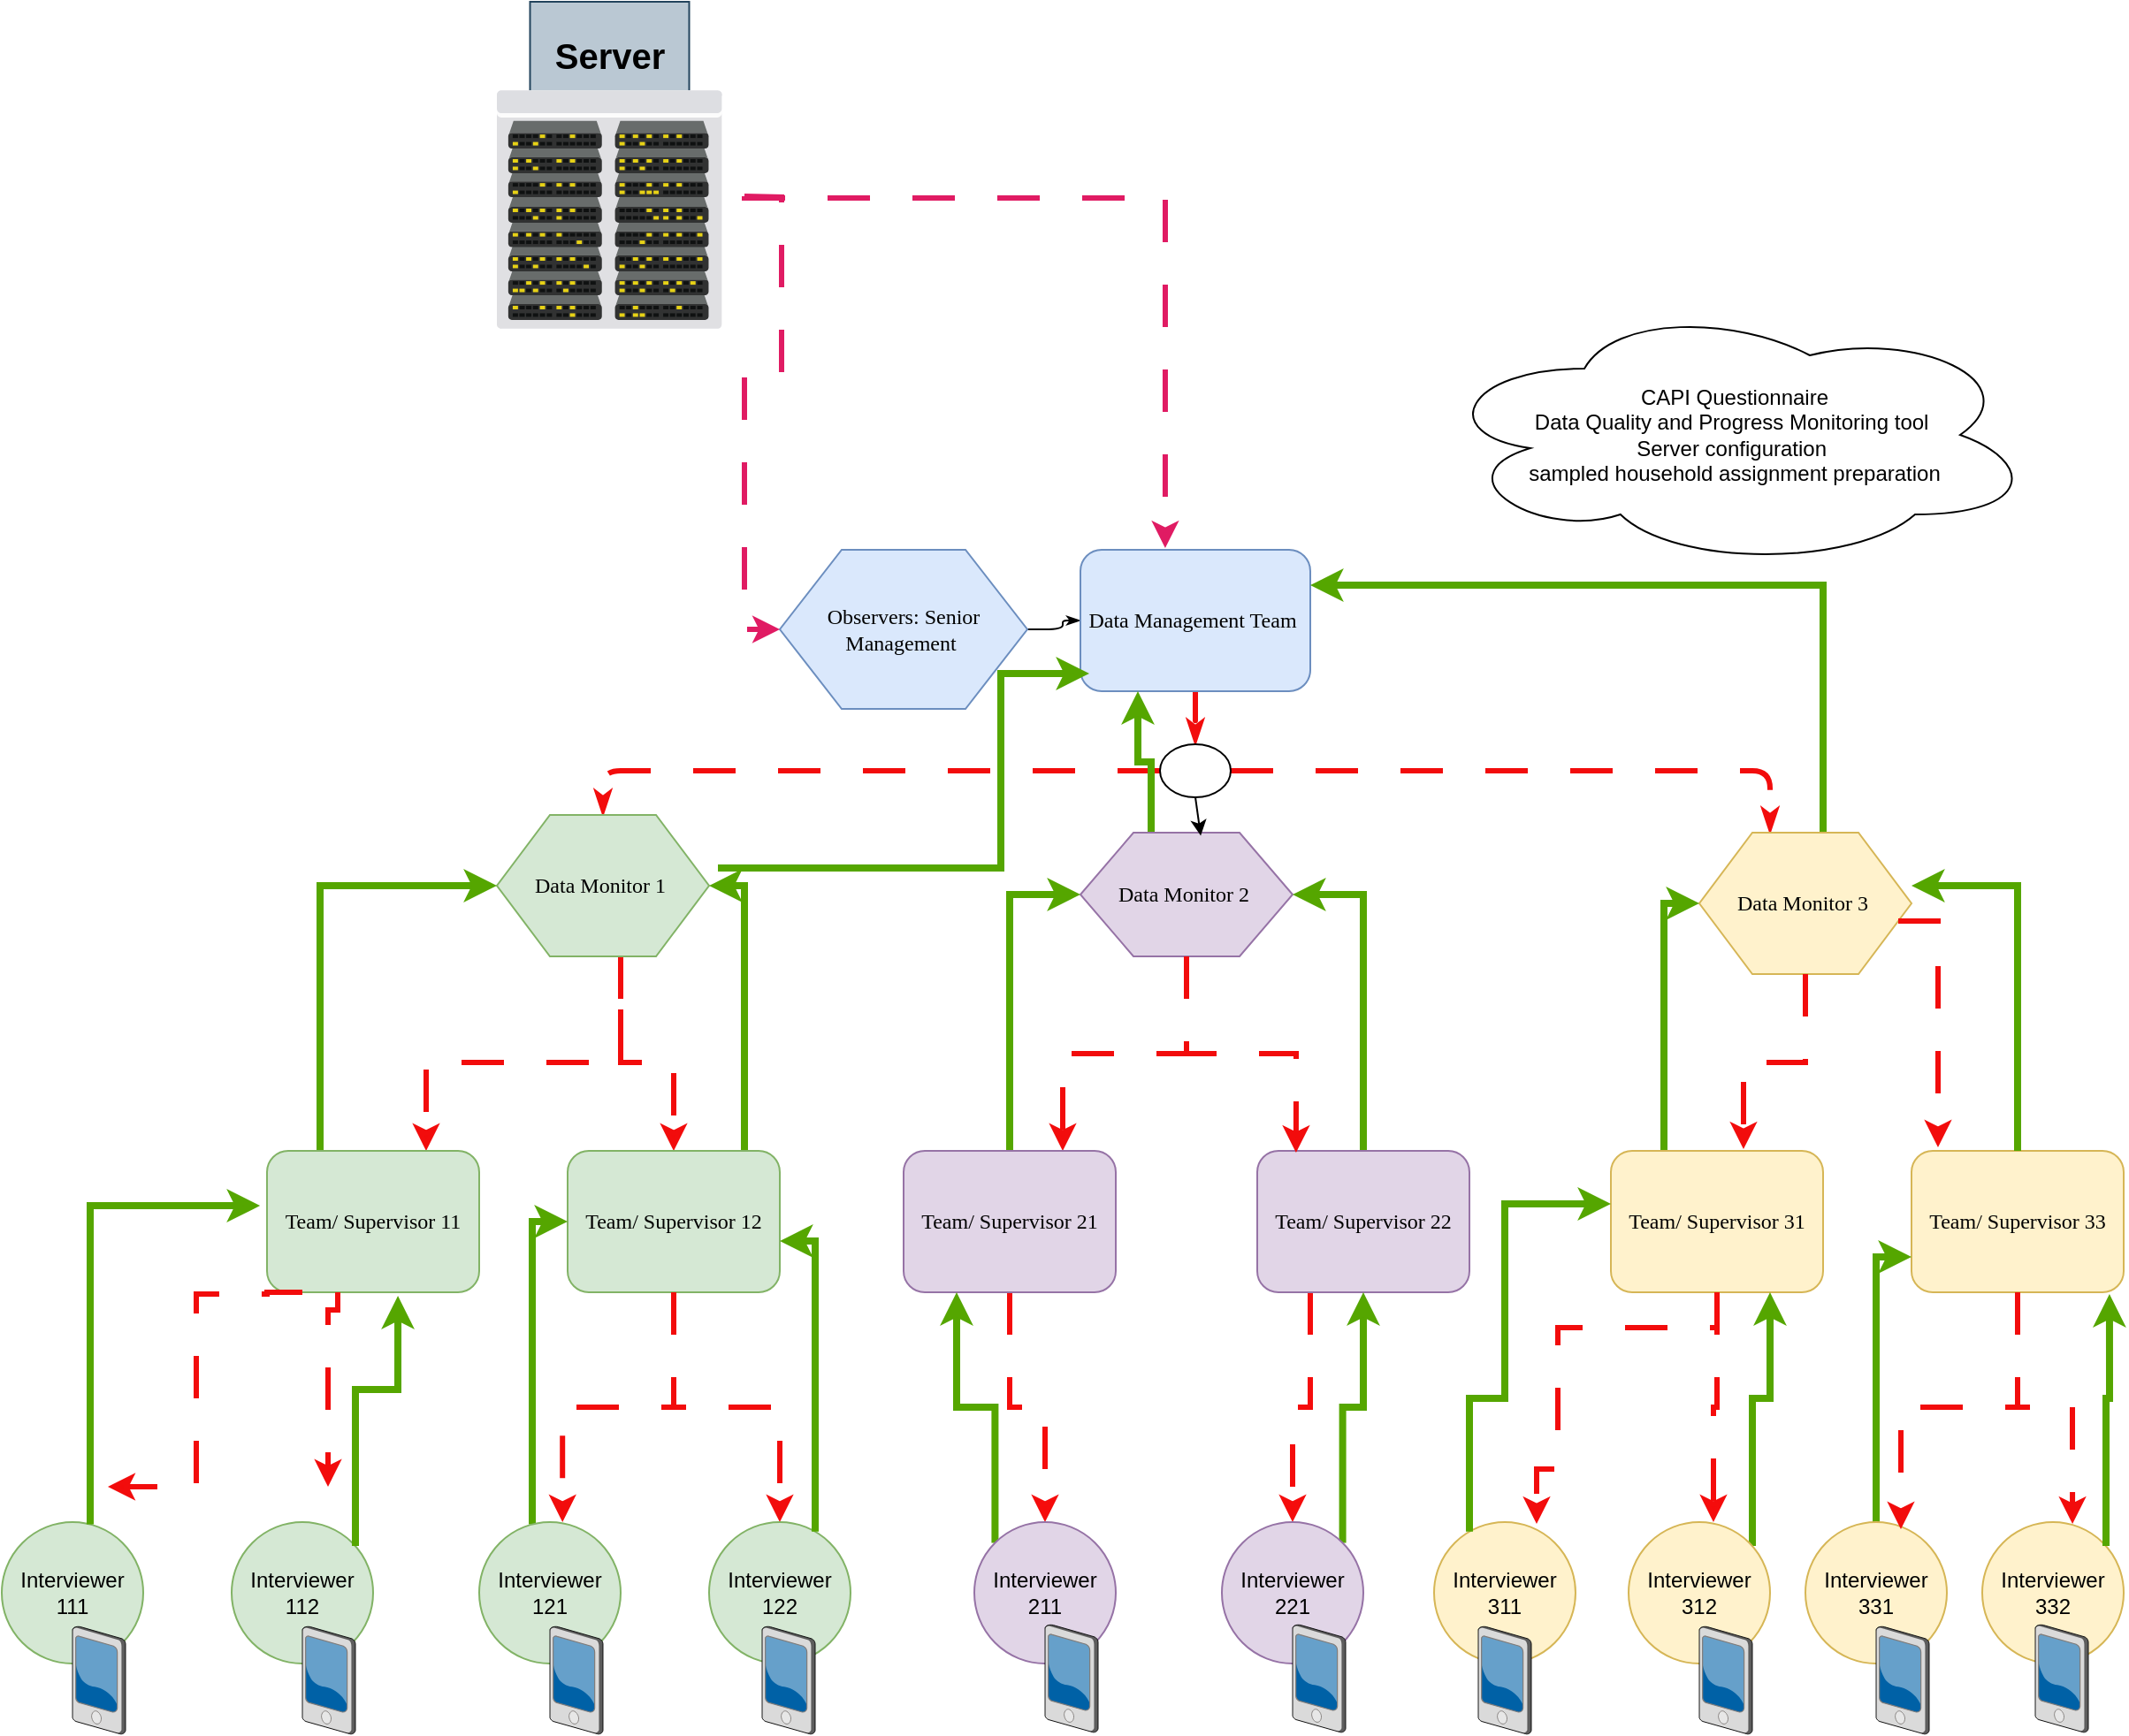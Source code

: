 <mxfile version="24.8.4">
  <diagram name="Page-1" id="8ce9d11a-91a2-4d17-14d8-a56ed91bf033">
    <mxGraphModel dx="2534" dy="1588" grid="1" gridSize="10" guides="1" tooltips="1" connect="1" arrows="1" fold="1" page="1" pageScale="1" pageWidth="1100" pageHeight="850" background="none" math="0" shadow="0">
      <root>
        <mxCell id="0" />
        <mxCell id="1" parent="0" />
        <mxCell id="17ea667e15c223fc-28" style="edgeStyle=orthogonalEdgeStyle;rounded=1;html=1;labelBackgroundColor=none;startArrow=none;startFill=0;startSize=5;endArrow=classicThin;endFill=1;endSize=5;jettySize=auto;orthogonalLoop=1;strokeWidth=1;fontFamily=Verdana;fontSize=8" parent="1" source="17ea667e15c223fc-1" target="17ea667e15c223fc-2" edge="1">
          <mxGeometry relative="1" as="geometry" />
        </mxCell>
        <mxCell id="17ea667e15c223fc-1" value="Observers: Senior Management&amp;nbsp;" style="shape=hexagon;perimeter=hexagonPerimeter;whiteSpace=wrap;html=1;rounded=0;shadow=0;labelBackgroundColor=none;strokeWidth=1;fontFamily=Verdana;fontSize=12;align=center;fillColor=#dae8fc;strokeColor=#6c8ebf;" parent="1" vertex="1">
          <mxGeometry x="330" y="180" width="140" height="90" as="geometry" />
        </mxCell>
        <mxCell id="17ea667e15c223fc-29" style="edgeStyle=orthogonalEdgeStyle;rounded=1;html=1;labelBackgroundColor=none;startArrow=none;startFill=0;startSize=5;endArrow=classicThin;endFill=1;endSize=5;jettySize=auto;orthogonalLoop=1;strokeWidth=3;fontFamily=Verdana;fontSize=8;strokeColor=#F20C0C;dashed=1;dashPattern=8 8;" parent="1" source="17ea667e15c223fc-2" target="17ea667e15c223fc-3" edge="1">
          <mxGeometry relative="1" as="geometry" />
        </mxCell>
        <mxCell id="17ea667e15c223fc-2" value="Data Management Team&amp;nbsp;" style="rounded=1;whiteSpace=wrap;html=1;shadow=0;labelBackgroundColor=none;strokeWidth=1;fontFamily=Verdana;fontSize=12;align=center;fillColor=#dae8fc;strokeColor=#6c8ebf;" parent="1" vertex="1">
          <mxGeometry x="500" y="180" width="130" height="80" as="geometry" />
        </mxCell>
        <mxCell id="17ea667e15c223fc-30" style="edgeStyle=orthogonalEdgeStyle;rounded=1;html=1;labelBackgroundColor=none;startArrow=none;startFill=0;startSize=5;endArrow=classicThin;endFill=1;endSize=5;jettySize=auto;orthogonalLoop=1;strokeWidth=3;fontFamily=Verdana;fontSize=8;strokeColor=#F20C0C;dashed=1;dashPattern=8 8;" parent="1" source="17ea667e15c223fc-3" target="17ea667e15c223fc-5" edge="1">
          <mxGeometry relative="1" as="geometry">
            <Array as="points">
              <mxPoint x="890" y="305" />
            </Array>
          </mxGeometry>
        </mxCell>
        <mxCell id="17ea667e15c223fc-31" style="edgeStyle=orthogonalEdgeStyle;rounded=1;html=1;labelBackgroundColor=none;startArrow=none;startFill=0;startSize=5;endArrow=classicThin;endFill=1;endSize=5;jettySize=auto;orthogonalLoop=1;strokeWidth=3;fontFamily=Verdana;fontSize=8;strokeColor=#F20C0C;dashed=1;dashPattern=8 8;" parent="1" source="17ea667e15c223fc-3" target="17ea667e15c223fc-4" edge="1">
          <mxGeometry relative="1" as="geometry" />
        </mxCell>
        <mxCell id="17ea667e15c223fc-3" value="" style="ellipse;whiteSpace=wrap;html=1;rounded=1;shadow=0;labelBackgroundColor=none;strokeWidth=1;fontFamily=Verdana;fontSize=12;align=center;" parent="1" vertex="1">
          <mxGeometry x="545" y="290" width="40" height="30" as="geometry" />
        </mxCell>
        <mxCell id="f6jDIG0TlL_JZQscTppI-56" style="edgeStyle=orthogonalEdgeStyle;rounded=0;orthogonalLoop=1;jettySize=auto;html=1;entryX=0.5;entryY=0;entryDx=0;entryDy=0;strokeColor=#F20C0C;dashed=1;dashPattern=8 8;strokeWidth=3;" edge="1" parent="1" source="17ea667e15c223fc-4" target="f6jDIG0TlL_JZQscTppI-16">
          <mxGeometry relative="1" as="geometry">
            <Array as="points">
              <mxPoint x="240" y="470" />
              <mxPoint x="270" y="470" />
            </Array>
          </mxGeometry>
        </mxCell>
        <mxCell id="f6jDIG0TlL_JZQscTppI-57" value="" style="edgeStyle=orthogonalEdgeStyle;rounded=0;orthogonalLoop=1;jettySize=auto;html=1;entryX=0.75;entryY=0;entryDx=0;entryDy=0;strokeColor=#F20C0C;dashed=1;dashPattern=8 8;strokeWidth=3;" edge="1" parent="1" target="17ea667e15c223fc-7">
          <mxGeometry relative="1" as="geometry">
            <mxPoint x="240" y="440" as="sourcePoint" />
            <Array as="points">
              <mxPoint x="240" y="470" />
              <mxPoint x="130" y="470" />
            </Array>
          </mxGeometry>
        </mxCell>
        <mxCell id="f6jDIG0TlL_JZQscTppI-87" style="edgeStyle=orthogonalEdgeStyle;rounded=0;orthogonalLoop=1;jettySize=auto;html=1;entryX=0;entryY=1;entryDx=0;entryDy=0;strokeWidth=4;strokeColor=#55A600;" edge="1" parent="1">
          <mxGeometry relative="1" as="geometry">
            <mxPoint x="295" y="360" as="sourcePoint" />
            <mxPoint x="505" y="250" as="targetPoint" />
            <Array as="points">
              <mxPoint x="455" y="360" />
              <mxPoint x="455" y="250" />
            </Array>
          </mxGeometry>
        </mxCell>
        <mxCell id="17ea667e15c223fc-4" value="Data Monitor 1&amp;nbsp;" style="shape=hexagon;perimeter=hexagonPerimeter;whiteSpace=wrap;html=1;rounded=0;shadow=0;labelBackgroundColor=none;strokeWidth=1;fontFamily=Verdana;fontSize=12;align=center;fillColor=#d5e8d4;strokeColor=#82b366;" parent="1" vertex="1">
          <mxGeometry x="170" y="330" width="120" height="80" as="geometry" />
        </mxCell>
        <mxCell id="f6jDIG0TlL_JZQscTppI-86" style="edgeStyle=orthogonalEdgeStyle;rounded=0;orthogonalLoop=1;jettySize=auto;html=1;entryX=1;entryY=0.25;entryDx=0;entryDy=0;strokeWidth=4;strokeColor=#55A600;" edge="1" parent="1" source="17ea667e15c223fc-5" target="17ea667e15c223fc-2">
          <mxGeometry relative="1" as="geometry">
            <Array as="points">
              <mxPoint x="920" y="200" />
            </Array>
          </mxGeometry>
        </mxCell>
        <mxCell id="17ea667e15c223fc-5" value="Data Monitor 3&amp;nbsp;" style="shape=hexagon;perimeter=hexagonPerimeter;whiteSpace=wrap;html=1;rounded=0;shadow=0;labelBackgroundColor=none;strokeWidth=1;fontFamily=Verdana;fontSize=12;align=center;fillColor=#fff2cc;strokeColor=#d6b656;" parent="1" vertex="1">
          <mxGeometry x="850" y="340" width="120" height="80" as="geometry" />
        </mxCell>
        <mxCell id="f6jDIG0TlL_JZQscTppI-67" style="edgeStyle=orthogonalEdgeStyle;rounded=0;orthogonalLoop=1;jettySize=auto;html=1;entryX=0;entryY=0.5;entryDx=0;entryDy=0;strokeWidth=4;strokeColor=#55A600;" edge="1" parent="1" source="17ea667e15c223fc-7" target="17ea667e15c223fc-4">
          <mxGeometry relative="1" as="geometry">
            <Array as="points">
              <mxPoint x="70" y="370" />
            </Array>
          </mxGeometry>
        </mxCell>
        <mxCell id="17ea667e15c223fc-7" value="Team/ Supervisor 11" style="rounded=1;whiteSpace=wrap;html=1;shadow=0;labelBackgroundColor=none;strokeWidth=1;fontFamily=Verdana;fontSize=12;align=center;fillColor=#d5e8d4;strokeColor=#82b366;" parent="1" vertex="1">
          <mxGeometry x="40" y="520" width="120" height="80" as="geometry" />
        </mxCell>
        <mxCell id="17ea667e15c223fc-8" value="Team/ Supervisor 33" style="rounded=1;whiteSpace=wrap;html=1;shadow=0;labelBackgroundColor=none;strokeWidth=1;fontFamily=Verdana;fontSize=12;align=center;fillColor=#fff2cc;strokeColor=#d6b656;" parent="1" vertex="1">
          <mxGeometry x="970" y="520" width="120" height="80" as="geometry" />
        </mxCell>
        <mxCell id="f6jDIG0TlL_JZQscTppI-62" style="edgeStyle=orthogonalEdgeStyle;rounded=0;orthogonalLoop=1;jettySize=auto;html=1;entryX=0.75;entryY=0;entryDx=0;entryDy=0;strokeColor=#F20C0C;dashed=1;dashPattern=8 8;strokeWidth=3;" edge="1" parent="1" source="f6jDIG0TlL_JZQscTppI-6" target="f6jDIG0TlL_JZQscTppI-12">
          <mxGeometry relative="1" as="geometry" />
        </mxCell>
        <mxCell id="f6jDIG0TlL_JZQscTppI-84" style="edgeStyle=orthogonalEdgeStyle;rounded=0;orthogonalLoop=1;jettySize=auto;html=1;entryX=0.25;entryY=1;entryDx=0;entryDy=0;strokeWidth=4;strokeColor=#55A600;" edge="1" parent="1" source="f6jDIG0TlL_JZQscTppI-6" target="17ea667e15c223fc-2">
          <mxGeometry relative="1" as="geometry">
            <Array as="points">
              <mxPoint x="540" y="300" />
              <mxPoint x="533" y="300" />
            </Array>
          </mxGeometry>
        </mxCell>
        <mxCell id="f6jDIG0TlL_JZQscTppI-6" value="Data Monitor 2&amp;nbsp;" style="shape=hexagon;perimeter=hexagonPerimeter;whiteSpace=wrap;html=1;rounded=0;shadow=0;labelBackgroundColor=none;strokeWidth=1;fontFamily=Verdana;fontSize=12;align=center;fillColor=#e1d5e7;strokeColor=#9673a6;" vertex="1" parent="1">
          <mxGeometry x="500" y="340" width="120" height="70" as="geometry" />
        </mxCell>
        <mxCell id="f6jDIG0TlL_JZQscTppI-8" value="" style="endArrow=classic;html=1;rounded=0;exitX=0.5;exitY=1;exitDx=0;exitDy=0;entryX=0.567;entryY=0.025;entryDx=0;entryDy=0;entryPerimeter=0;" edge="1" parent="1" source="17ea667e15c223fc-3" target="f6jDIG0TlL_JZQscTppI-6">
          <mxGeometry width="50" height="50" relative="1" as="geometry">
            <mxPoint x="520" y="440" as="sourcePoint" />
            <mxPoint x="570" y="390" as="targetPoint" />
          </mxGeometry>
        </mxCell>
        <mxCell id="f6jDIG0TlL_JZQscTppI-80" style="edgeStyle=orthogonalEdgeStyle;rounded=0;orthogonalLoop=1;jettySize=auto;html=1;entryX=0;entryY=0.5;entryDx=0;entryDy=0;strokeWidth=4;strokeColor=#55A600;" edge="1" parent="1" source="f6jDIG0TlL_JZQscTppI-12" target="f6jDIG0TlL_JZQscTppI-6">
          <mxGeometry relative="1" as="geometry" />
        </mxCell>
        <mxCell id="f6jDIG0TlL_JZQscTppI-121" style="edgeStyle=orthogonalEdgeStyle;rounded=0;orthogonalLoop=1;jettySize=auto;html=1;entryX=0.5;entryY=0;entryDx=0;entryDy=0;dashed=1;strokeWidth=3;strokeColor=#F50C0C;dashPattern=8 8;" edge="1" parent="1" source="f6jDIG0TlL_JZQscTppI-12" target="f6jDIG0TlL_JZQscTppI-69">
          <mxGeometry relative="1" as="geometry" />
        </mxCell>
        <mxCell id="f6jDIG0TlL_JZQscTppI-12" value="Team/ Supervisor 21" style="rounded=1;whiteSpace=wrap;html=1;shadow=0;labelBackgroundColor=none;strokeWidth=1;fontFamily=Verdana;fontSize=12;align=center;fillColor=#e1d5e7;strokeColor=#9673a6;" vertex="1" parent="1">
          <mxGeometry x="400" y="520" width="120" height="80" as="geometry" />
        </mxCell>
        <mxCell id="f6jDIG0TlL_JZQscTppI-81" style="edgeStyle=orthogonalEdgeStyle;rounded=0;orthogonalLoop=1;jettySize=auto;html=1;entryX=1;entryY=0.5;entryDx=0;entryDy=0;strokeWidth=4;strokeColor=#55A600;" edge="1" parent="1" source="f6jDIG0TlL_JZQscTppI-14" target="f6jDIG0TlL_JZQscTppI-6">
          <mxGeometry relative="1" as="geometry" />
        </mxCell>
        <mxCell id="f6jDIG0TlL_JZQscTppI-120" style="edgeStyle=orthogonalEdgeStyle;rounded=0;orthogonalLoop=1;jettySize=auto;html=1;entryX=0.5;entryY=0;entryDx=0;entryDy=0;dashed=1;strokeWidth=3;strokeColor=#F50C0C;dashPattern=8 8;" edge="1" parent="1" source="f6jDIG0TlL_JZQscTppI-14" target="f6jDIG0TlL_JZQscTppI-71">
          <mxGeometry relative="1" as="geometry">
            <Array as="points">
              <mxPoint x="630" y="665" />
              <mxPoint x="620" y="665" />
            </Array>
          </mxGeometry>
        </mxCell>
        <mxCell id="f6jDIG0TlL_JZQscTppI-14" value="Team/ Supervisor 22" style="rounded=1;whiteSpace=wrap;html=1;shadow=0;labelBackgroundColor=none;strokeWidth=1;fontFamily=Verdana;fontSize=12;align=center;fillColor=#e1d5e7;strokeColor=#9673a6;" vertex="1" parent="1">
          <mxGeometry x="600" y="520" width="120" height="80" as="geometry" />
        </mxCell>
        <mxCell id="f6jDIG0TlL_JZQscTppI-35" style="edgeStyle=orthogonalEdgeStyle;rounded=0;orthogonalLoop=1;jettySize=auto;html=1;entryX=0.5;entryY=0;entryDx=0;entryDy=0;strokeColor=#F20C0C;dashed=1;dashPattern=8 8;strokeWidth=3;" edge="1" parent="1" source="f6jDIG0TlL_JZQscTppI-16" target="f6jDIG0TlL_JZQscTppI-27">
          <mxGeometry relative="1" as="geometry" />
        </mxCell>
        <mxCell id="f6jDIG0TlL_JZQscTppI-68" style="edgeStyle=orthogonalEdgeStyle;rounded=0;orthogonalLoop=1;jettySize=auto;html=1;entryX=1;entryY=0.5;entryDx=0;entryDy=0;strokeWidth=4;strokeColor=#55A600;" edge="1" parent="1" source="f6jDIG0TlL_JZQscTppI-16" target="17ea667e15c223fc-4">
          <mxGeometry relative="1" as="geometry">
            <Array as="points">
              <mxPoint x="310" y="370" />
            </Array>
          </mxGeometry>
        </mxCell>
        <mxCell id="f6jDIG0TlL_JZQscTppI-16" value="Team/ Supervisor 12" style="rounded=1;whiteSpace=wrap;html=1;shadow=0;labelBackgroundColor=none;strokeWidth=1;fontFamily=Verdana;fontSize=12;align=center;fillColor=#d5e8d4;strokeColor=#82b366;" vertex="1" parent="1">
          <mxGeometry x="210" y="520" width="120" height="80" as="geometry" />
        </mxCell>
        <mxCell id="f6jDIG0TlL_JZQscTppI-82" style="edgeStyle=orthogonalEdgeStyle;rounded=0;orthogonalLoop=1;jettySize=auto;html=1;entryX=0;entryY=0.5;entryDx=0;entryDy=0;strokeWidth=4;strokeColor=#55A600;" edge="1" parent="1" source="f6jDIG0TlL_JZQscTppI-17" target="17ea667e15c223fc-5">
          <mxGeometry relative="1" as="geometry">
            <Array as="points">
              <mxPoint x="830" y="380" />
            </Array>
          </mxGeometry>
        </mxCell>
        <mxCell id="f6jDIG0TlL_JZQscTppI-17" value="Team/ Supervisor 31" style="rounded=1;whiteSpace=wrap;html=1;shadow=0;labelBackgroundColor=none;strokeWidth=1;fontFamily=Verdana;fontSize=12;align=center;fillColor=#fff2cc;strokeColor=#d6b656;" vertex="1" parent="1">
          <mxGeometry x="800" y="520" width="120" height="80" as="geometry" />
        </mxCell>
        <mxCell id="f6jDIG0TlL_JZQscTppI-25" value="Interviewer 111" style="ellipse;whiteSpace=wrap;html=1;aspect=fixed;fillColor=#d5e8d4;strokeColor=#82b366;" vertex="1" parent="1">
          <mxGeometry x="-110" y="730" width="80" height="80" as="geometry" />
        </mxCell>
        <mxCell id="f6jDIG0TlL_JZQscTppI-27" value="Interviewer 122" style="ellipse;whiteSpace=wrap;html=1;aspect=fixed;fillColor=#d5e8d4;strokeColor=#82b366;" vertex="1" parent="1">
          <mxGeometry x="290" y="730" width="80" height="80" as="geometry" />
        </mxCell>
        <mxCell id="f6jDIG0TlL_JZQscTppI-66" style="edgeStyle=orthogonalEdgeStyle;rounded=0;orthogonalLoop=1;jettySize=auto;html=1;entryX=0;entryY=0.5;entryDx=0;entryDy=0;strokeWidth=4;strokeColor=#55A600;" edge="1" parent="1" source="f6jDIG0TlL_JZQscTppI-28" target="f6jDIG0TlL_JZQscTppI-16">
          <mxGeometry relative="1" as="geometry">
            <Array as="points">
              <mxPoint x="190" y="560" />
            </Array>
          </mxGeometry>
        </mxCell>
        <mxCell id="f6jDIG0TlL_JZQscTppI-28" value="Interviewer 121" style="ellipse;whiteSpace=wrap;html=1;aspect=fixed;fillColor=#d5e8d4;strokeColor=#82b366;" vertex="1" parent="1">
          <mxGeometry x="160" y="730" width="80" height="80" as="geometry" />
        </mxCell>
        <mxCell id="f6jDIG0TlL_JZQscTppI-29" value="Interviewer 112" style="ellipse;whiteSpace=wrap;html=1;aspect=fixed;fillColor=#d5e8d4;strokeColor=#82b366;" vertex="1" parent="1">
          <mxGeometry x="20" y="730" width="80" height="80" as="geometry" />
        </mxCell>
        <mxCell id="f6jDIG0TlL_JZQscTppI-32" style="edgeStyle=orthogonalEdgeStyle;rounded=0;orthogonalLoop=1;jettySize=auto;html=1;exitX=0.25;exitY=1;exitDx=0;exitDy=0;entryX=0.778;entryY=0;entryDx=0;entryDy=0;entryPerimeter=0;strokeColor=#F20C0C;dashed=1;dashPattern=8 8;strokeWidth=3;" edge="1" parent="1">
          <mxGeometry relative="1" as="geometry">
            <mxPoint x="59.98" y="600" as="sourcePoint" />
            <mxPoint x="-50.0" y="710" as="targetPoint" />
            <Array as="points">
              <mxPoint x="40" y="600" />
              <mxPoint x="40" y="601" />
              <mxPoint y="601" />
              <mxPoint y="710" />
            </Array>
          </mxGeometry>
        </mxCell>
        <mxCell id="f6jDIG0TlL_JZQscTppI-33" style="edgeStyle=orthogonalEdgeStyle;rounded=0;orthogonalLoop=1;jettySize=auto;html=1;entryX=0.767;entryY=0.078;entryDx=0;entryDy=0;entryPerimeter=0;strokeColor=#F20C0C;dashed=1;dashPattern=8 8;strokeWidth=3;" edge="1" parent="1">
          <mxGeometry relative="1" as="geometry">
            <mxPoint x="80" y="600" as="sourcePoint" />
            <mxPoint x="74.51" y="710" as="targetPoint" />
            <Array as="points">
              <mxPoint x="75" y="610" />
            </Array>
          </mxGeometry>
        </mxCell>
        <mxCell id="f6jDIG0TlL_JZQscTppI-34" style="edgeStyle=orthogonalEdgeStyle;rounded=0;orthogonalLoop=1;jettySize=auto;html=1;entryX=0.589;entryY=0;entryDx=0;entryDy=0;entryPerimeter=0;strokeColor=#F20C0C;dashed=1;dashPattern=8 8;strokeWidth=3;" edge="1" parent="1" source="f6jDIG0TlL_JZQscTppI-16" target="f6jDIG0TlL_JZQscTppI-28">
          <mxGeometry relative="1" as="geometry" />
        </mxCell>
        <mxCell id="f6jDIG0TlL_JZQscTppI-37" value="Interviewer 311" style="ellipse;whiteSpace=wrap;html=1;aspect=fixed;fillColor=#fff2cc;strokeColor=#d6b656;" vertex="1" parent="1">
          <mxGeometry x="700" y="730" width="80" height="80" as="geometry" />
        </mxCell>
        <mxCell id="f6jDIG0TlL_JZQscTppI-95" style="edgeStyle=orthogonalEdgeStyle;rounded=0;orthogonalLoop=1;jettySize=auto;html=1;entryX=0.75;entryY=1;entryDx=0;entryDy=0;strokeWidth=4;strokeColor=#55A600;" edge="1" parent="1" source="f6jDIG0TlL_JZQscTppI-38" target="f6jDIG0TlL_JZQscTppI-17">
          <mxGeometry relative="1" as="geometry">
            <Array as="points">
              <mxPoint x="880" y="660" />
              <mxPoint x="890" y="660" />
            </Array>
          </mxGeometry>
        </mxCell>
        <mxCell id="f6jDIG0TlL_JZQscTppI-38" value="Interviewer 312" style="ellipse;whiteSpace=wrap;html=1;aspect=fixed;fillColor=#fff2cc;strokeColor=#d6b656;" vertex="1" parent="1">
          <mxGeometry x="810" y="730" width="80" height="80" as="geometry" />
        </mxCell>
        <mxCell id="f6jDIG0TlL_JZQscTppI-91" style="edgeStyle=orthogonalEdgeStyle;rounded=0;orthogonalLoop=1;jettySize=auto;html=1;entryX=0;entryY=0.75;entryDx=0;entryDy=0;strokeWidth=4;strokeColor=#55A600;" edge="1" parent="1" source="f6jDIG0TlL_JZQscTppI-40" target="17ea667e15c223fc-8">
          <mxGeometry relative="1" as="geometry" />
        </mxCell>
        <mxCell id="f6jDIG0TlL_JZQscTppI-40" value="Interviewer 331" style="ellipse;whiteSpace=wrap;html=1;aspect=fixed;fillColor=#fff2cc;strokeColor=#d6b656;" vertex="1" parent="1">
          <mxGeometry x="910" y="730" width="80" height="80" as="geometry" />
        </mxCell>
        <mxCell id="f6jDIG0TlL_JZQscTppI-41" value="Interviewer 332" style="ellipse;whiteSpace=wrap;html=1;aspect=fixed;fillColor=#fff2cc;strokeColor=#d6b656;" vertex="1" parent="1">
          <mxGeometry x="1010" y="730" width="80" height="80" as="geometry" />
        </mxCell>
        <mxCell id="f6jDIG0TlL_JZQscTppI-42" style="edgeStyle=orthogonalEdgeStyle;rounded=0;orthogonalLoop=1;jettySize=auto;html=1;entryX=0.725;entryY=0.013;entryDx=0;entryDy=0;entryPerimeter=0;strokeColor=#F20C0C;dashed=1;dashPattern=8 8;strokeWidth=3;" edge="1" parent="1" source="f6jDIG0TlL_JZQscTppI-17" target="f6jDIG0TlL_JZQscTppI-37">
          <mxGeometry relative="1" as="geometry">
            <Array as="points">
              <mxPoint x="860" y="620" />
              <mxPoint x="770" y="620" />
              <mxPoint x="770" y="700" />
              <mxPoint x="758" y="700" />
            </Array>
          </mxGeometry>
        </mxCell>
        <mxCell id="f6jDIG0TlL_JZQscTppI-43" style="edgeStyle=orthogonalEdgeStyle;rounded=0;orthogonalLoop=1;jettySize=auto;html=1;entryX=0.6;entryY=0;entryDx=0;entryDy=0;entryPerimeter=0;strokeColor=#F50C0C;dashed=1;strokeWidth=3;dashPattern=8 8;" edge="1" parent="1" source="f6jDIG0TlL_JZQscTppI-17" target="f6jDIG0TlL_JZQscTppI-38">
          <mxGeometry relative="1" as="geometry" />
        </mxCell>
        <mxCell id="f6jDIG0TlL_JZQscTppI-44" style="edgeStyle=orthogonalEdgeStyle;rounded=0;orthogonalLoop=1;jettySize=auto;html=1;entryX=0.675;entryY=0.05;entryDx=0;entryDy=0;entryPerimeter=0;strokeColor=#F20C0C;dashed=1;dashPattern=8 8;strokeWidth=3;" edge="1" parent="1" source="17ea667e15c223fc-8" target="f6jDIG0TlL_JZQscTppI-40">
          <mxGeometry relative="1" as="geometry" />
        </mxCell>
        <mxCell id="f6jDIG0TlL_JZQscTppI-45" style="edgeStyle=orthogonalEdgeStyle;rounded=0;orthogonalLoop=1;jettySize=auto;html=1;entryX=0.638;entryY=0.013;entryDx=0;entryDy=0;entryPerimeter=0;strokeColor=#F20C0C;dashed=1;dashPattern=8 8;strokeWidth=3;" edge="1" parent="1" source="17ea667e15c223fc-8" target="f6jDIG0TlL_JZQscTppI-41">
          <mxGeometry relative="1" as="geometry" />
        </mxCell>
        <mxCell id="f6jDIG0TlL_JZQscTppI-54" value="CAPI Questionnaire&lt;div&gt;Data Quality and Progress Monitoring tool&amp;nbsp;&lt;/div&gt;&lt;div&gt;Server configuration&amp;nbsp;&lt;/div&gt;&lt;div&gt;sampled household assignment preparation&lt;/div&gt;" style="ellipse;shape=cloud;whiteSpace=wrap;html=1;" vertex="1" parent="1">
          <mxGeometry x="700" y="40" width="340" height="150" as="geometry" />
        </mxCell>
        <mxCell id="f6jDIG0TlL_JZQscTppI-58" style="edgeStyle=orthogonalEdgeStyle;rounded=0;orthogonalLoop=1;jettySize=auto;html=1;entryX=0.125;entryY=-0.025;entryDx=0;entryDy=0;entryPerimeter=0;strokeColor=#F20C0C;dashed=1;dashPattern=8 8;strokeWidth=3;" edge="1" parent="1" source="17ea667e15c223fc-5" target="17ea667e15c223fc-8">
          <mxGeometry relative="1" as="geometry">
            <Array as="points">
              <mxPoint x="910" y="390" />
              <mxPoint x="985" y="390" />
            </Array>
          </mxGeometry>
        </mxCell>
        <mxCell id="f6jDIG0TlL_JZQscTppI-59" style="edgeStyle=orthogonalEdgeStyle;rounded=0;orthogonalLoop=1;jettySize=auto;html=1;entryX=0.625;entryY=-0.012;entryDx=0;entryDy=0;entryPerimeter=0;strokeColor=#F20C0C;dashed=1;dashPattern=8 8;strokeWidth=3;" edge="1" parent="1" source="17ea667e15c223fc-5" target="f6jDIG0TlL_JZQscTppI-17">
          <mxGeometry relative="1" as="geometry" />
        </mxCell>
        <mxCell id="f6jDIG0TlL_JZQscTppI-61" style="edgeStyle=orthogonalEdgeStyle;rounded=0;orthogonalLoop=1;jettySize=auto;html=1;entryX=0.183;entryY=0.013;entryDx=0;entryDy=0;entryPerimeter=0;strokeColor=#F20C0C;dashed=1;dashPattern=8 8;strokeWidth=3;" edge="1" parent="1" source="f6jDIG0TlL_JZQscTppI-6" target="f6jDIG0TlL_JZQscTppI-14">
          <mxGeometry relative="1" as="geometry" />
        </mxCell>
        <mxCell id="f6jDIG0TlL_JZQscTppI-63" style="edgeStyle=orthogonalEdgeStyle;rounded=0;orthogonalLoop=1;jettySize=auto;html=1;entryX=0.617;entryY=1.025;entryDx=0;entryDy=0;entryPerimeter=0;strokeWidth=4;strokeColor=#55A600;" edge="1" parent="1" source="f6jDIG0TlL_JZQscTppI-29" target="17ea667e15c223fc-7">
          <mxGeometry relative="1" as="geometry">
            <Array as="points">
              <mxPoint x="90" y="655" />
              <mxPoint x="114" y="655" />
            </Array>
          </mxGeometry>
        </mxCell>
        <mxCell id="f6jDIG0TlL_JZQscTppI-64" style="edgeStyle=orthogonalEdgeStyle;rounded=0;orthogonalLoop=1;jettySize=auto;html=1;entryX=-0.033;entryY=0.388;entryDx=0;entryDy=0;entryPerimeter=0;strokeWidth=4;strokeColor=#55A600;" edge="1" parent="1" source="f6jDIG0TlL_JZQscTppI-25" target="17ea667e15c223fc-7">
          <mxGeometry relative="1" as="geometry">
            <Array as="points">
              <mxPoint x="-60" y="551" />
            </Array>
          </mxGeometry>
        </mxCell>
        <mxCell id="f6jDIG0TlL_JZQscTppI-65" style="edgeStyle=orthogonalEdgeStyle;rounded=0;orthogonalLoop=1;jettySize=auto;html=1;entryX=1;entryY=0.638;entryDx=0;entryDy=0;entryPerimeter=0;strokeWidth=4;strokeColor=#55A600;" edge="1" parent="1" source="f6jDIG0TlL_JZQscTppI-27" target="f6jDIG0TlL_JZQscTppI-16">
          <mxGeometry relative="1" as="geometry">
            <Array as="points">
              <mxPoint x="350" y="571" />
            </Array>
          </mxGeometry>
        </mxCell>
        <mxCell id="f6jDIG0TlL_JZQscTppI-78" style="edgeStyle=orthogonalEdgeStyle;rounded=0;orthogonalLoop=1;jettySize=auto;html=1;exitX=0;exitY=0;exitDx=0;exitDy=0;entryX=0.25;entryY=1;entryDx=0;entryDy=0;strokeWidth=4;strokeColor=#55A600;" edge="1" parent="1" source="f6jDIG0TlL_JZQscTppI-69" target="f6jDIG0TlL_JZQscTppI-12">
          <mxGeometry relative="1" as="geometry" />
        </mxCell>
        <mxCell id="f6jDIG0TlL_JZQscTppI-69" value="Interviewer 211" style="ellipse;whiteSpace=wrap;html=1;aspect=fixed;fillColor=#e1d5e7;strokeColor=#9673a6;" vertex="1" parent="1">
          <mxGeometry x="440" y="730" width="80" height="80" as="geometry" />
        </mxCell>
        <mxCell id="f6jDIG0TlL_JZQscTppI-79" style="edgeStyle=orthogonalEdgeStyle;rounded=0;orthogonalLoop=1;jettySize=auto;html=1;exitX=1;exitY=0;exitDx=0;exitDy=0;entryX=0.5;entryY=1;entryDx=0;entryDy=0;strokeWidth=4;strokeColor=#55A600;" edge="1" parent="1" source="f6jDIG0TlL_JZQscTppI-71" target="f6jDIG0TlL_JZQscTppI-14">
          <mxGeometry relative="1" as="geometry" />
        </mxCell>
        <mxCell id="f6jDIG0TlL_JZQscTppI-71" value="Interviewer 221" style="ellipse;whiteSpace=wrap;html=1;aspect=fixed;fillColor=#e1d5e7;strokeColor=#9673a6;" vertex="1" parent="1">
          <mxGeometry x="580" y="730" width="80" height="80" as="geometry" />
        </mxCell>
        <mxCell id="f6jDIG0TlL_JZQscTppI-89" style="edgeStyle=orthogonalEdgeStyle;rounded=0;orthogonalLoop=1;jettySize=auto;html=1;entryX=1;entryY=0.375;entryDx=0;entryDy=0;entryPerimeter=0;strokeWidth=4;strokeColor=#55A600;" edge="1" parent="1" source="17ea667e15c223fc-8" target="17ea667e15c223fc-5">
          <mxGeometry relative="1" as="geometry" />
        </mxCell>
        <mxCell id="f6jDIG0TlL_JZQscTppI-90" style="edgeStyle=orthogonalEdgeStyle;rounded=0;orthogonalLoop=1;jettySize=auto;html=1;entryX=0.933;entryY=1.013;entryDx=0;entryDy=0;entryPerimeter=0;strokeWidth=4;strokeColor=#55A600;" edge="1" parent="1" source="f6jDIG0TlL_JZQscTppI-41" target="17ea667e15c223fc-8">
          <mxGeometry relative="1" as="geometry">
            <Array as="points">
              <mxPoint x="1080" y="660" />
              <mxPoint x="1082" y="660" />
            </Array>
          </mxGeometry>
        </mxCell>
        <mxCell id="f6jDIG0TlL_JZQscTppI-93" style="edgeStyle=orthogonalEdgeStyle;rounded=0;orthogonalLoop=1;jettySize=auto;html=1;entryX=0;entryY=0.375;entryDx=0;entryDy=0;entryPerimeter=0;strokeWidth=4;strokeColor=#55A600;" edge="1" parent="1" source="f6jDIG0TlL_JZQscTppI-37" target="f6jDIG0TlL_JZQscTppI-17">
          <mxGeometry relative="1" as="geometry">
            <Array as="points">
              <mxPoint x="720" y="660" />
              <mxPoint x="740" y="660" />
              <mxPoint x="740" y="550" />
            </Array>
          </mxGeometry>
        </mxCell>
        <mxCell id="f6jDIG0TlL_JZQscTppI-107" value="" style="verticalLabelPosition=bottom;sketch=0;aspect=fixed;html=1;verticalAlign=top;strokeColor=none;align=center;outlineConnect=0;shape=mxgraph.citrix.pda;" vertex="1" parent="1">
          <mxGeometry x="-70" y="789" width="30" height="61" as="geometry" />
        </mxCell>
        <mxCell id="f6jDIG0TlL_JZQscTppI-108" value="" style="verticalLabelPosition=bottom;sketch=0;aspect=fixed;html=1;verticalAlign=top;strokeColor=none;align=center;outlineConnect=0;shape=mxgraph.citrix.pda;" vertex="1" parent="1">
          <mxGeometry x="60" y="789" width="30" height="61" as="geometry" />
        </mxCell>
        <mxCell id="f6jDIG0TlL_JZQscTppI-112" value="" style="verticalLabelPosition=bottom;sketch=0;aspect=fixed;html=1;verticalAlign=top;strokeColor=none;align=center;outlineConnect=0;shape=mxgraph.citrix.pda;" vertex="1" parent="1">
          <mxGeometry x="200" y="789" width="30" height="61" as="geometry" />
        </mxCell>
        <mxCell id="f6jDIG0TlL_JZQscTppI-113" value="" style="verticalLabelPosition=bottom;sketch=0;aspect=fixed;html=1;verticalAlign=top;strokeColor=none;align=center;outlineConnect=0;shape=mxgraph.citrix.pda;" vertex="1" parent="1">
          <mxGeometry x="320" y="789" width="30" height="61" as="geometry" />
        </mxCell>
        <mxCell id="f6jDIG0TlL_JZQscTppI-114" value="" style="verticalLabelPosition=bottom;sketch=0;aspect=fixed;html=1;verticalAlign=top;strokeColor=none;align=center;outlineConnect=0;shape=mxgraph.citrix.pda;" vertex="1" parent="1">
          <mxGeometry x="480" y="788" width="30" height="61" as="geometry" />
        </mxCell>
        <mxCell id="f6jDIG0TlL_JZQscTppI-115" value="" style="verticalLabelPosition=bottom;sketch=0;aspect=fixed;html=1;verticalAlign=top;strokeColor=none;align=center;outlineConnect=0;shape=mxgraph.citrix.pda;" vertex="1" parent="1">
          <mxGeometry x="620" y="788" width="30" height="61" as="geometry" />
        </mxCell>
        <mxCell id="f6jDIG0TlL_JZQscTppI-116" value="" style="verticalLabelPosition=bottom;sketch=0;aspect=fixed;html=1;verticalAlign=top;strokeColor=none;align=center;outlineConnect=0;shape=mxgraph.citrix.pda;" vertex="1" parent="1">
          <mxGeometry x="725" y="789" width="30" height="61" as="geometry" />
        </mxCell>
        <mxCell id="f6jDIG0TlL_JZQscTppI-117" value="" style="verticalLabelPosition=bottom;sketch=0;aspect=fixed;html=1;verticalAlign=top;strokeColor=none;align=center;outlineConnect=0;shape=mxgraph.citrix.pda;" vertex="1" parent="1">
          <mxGeometry x="850" y="789" width="30" height="61" as="geometry" />
        </mxCell>
        <mxCell id="f6jDIG0TlL_JZQscTppI-118" value="" style="verticalLabelPosition=bottom;sketch=0;aspect=fixed;html=1;verticalAlign=top;strokeColor=none;align=center;outlineConnect=0;shape=mxgraph.citrix.pda;" vertex="1" parent="1">
          <mxGeometry x="950" y="789" width="30" height="61" as="geometry" />
        </mxCell>
        <mxCell id="f6jDIG0TlL_JZQscTppI-119" value="" style="verticalLabelPosition=bottom;sketch=0;aspect=fixed;html=1;verticalAlign=top;strokeColor=none;align=center;outlineConnect=0;shape=mxgraph.citrix.pda;" vertex="1" parent="1">
          <mxGeometry x="1040" y="788" width="30" height="61" as="geometry" />
        </mxCell>
        <mxCell id="f6jDIG0TlL_JZQscTppI-134" value="&lt;font style=&quot;font-size: 20px;&quot;&gt;&lt;b&gt;Server&lt;/b&gt;&lt;/font&gt;" style="rounded=0;whiteSpace=wrap;html=1;fillColor=#bac8d3;strokeColor=#23445d;" vertex="1" parent="1">
          <mxGeometry x="188.75" y="-130" width="90" height="60" as="geometry" />
        </mxCell>
        <mxCell id="f6jDIG0TlL_JZQscTppI-138" style="edgeStyle=orthogonalEdgeStyle;rounded=0;orthogonalLoop=1;jettySize=auto;html=1;entryX=0;entryY=0.5;entryDx=0;entryDy=0;dashed=1;dashPattern=8 8;strokeWidth=3;strokeColor=#E01B63;" edge="1" parent="1" target="17ea667e15c223fc-1">
          <mxGeometry relative="1" as="geometry">
            <mxPoint x="310" y="-20" as="sourcePoint" />
          </mxGeometry>
        </mxCell>
        <mxCell id="f6jDIG0TlL_JZQscTppI-136" style="edgeStyle=orthogonalEdgeStyle;rounded=0;orthogonalLoop=1;jettySize=auto;html=1;entryX=0.369;entryY=-0.012;entryDx=0;entryDy=0;entryPerimeter=0;dashed=1;dashPattern=8 8;strokeWidth=3;strokeColor=#E01B63;" edge="1" parent="1" target="17ea667e15c223fc-2">
          <mxGeometry relative="1" as="geometry">
            <mxPoint x="310" y="-20" as="sourcePoint" />
            <Array as="points">
              <mxPoint x="310" y="-19" />
              <mxPoint x="548" y="-19" />
            </Array>
          </mxGeometry>
        </mxCell>
        <mxCell id="f6jDIG0TlL_JZQscTppI-139" value="" style="verticalLabelPosition=bottom;sketch=0;aspect=fixed;html=1;verticalAlign=top;strokeColor=none;align=center;outlineConnect=0;shape=mxgraph.citrix.datacenter;" vertex="1" parent="1">
          <mxGeometry x="170" y="-80" width="127.5" height="135" as="geometry" />
        </mxCell>
      </root>
    </mxGraphModel>
  </diagram>
</mxfile>
